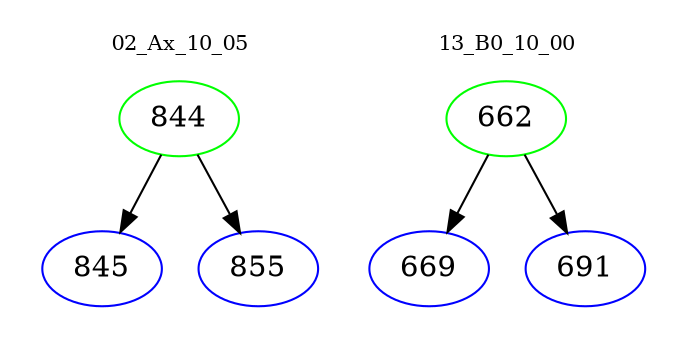 digraph{
subgraph cluster_0 {
color = white
label = "02_Ax_10_05";
fontsize=10;
T0_844 [label="844", color="green"]
T0_844 -> T0_845 [color="black"]
T0_845 [label="845", color="blue"]
T0_844 -> T0_855 [color="black"]
T0_855 [label="855", color="blue"]
}
subgraph cluster_1 {
color = white
label = "13_B0_10_00";
fontsize=10;
T1_662 [label="662", color="green"]
T1_662 -> T1_669 [color="black"]
T1_669 [label="669", color="blue"]
T1_662 -> T1_691 [color="black"]
T1_691 [label="691", color="blue"]
}
}
